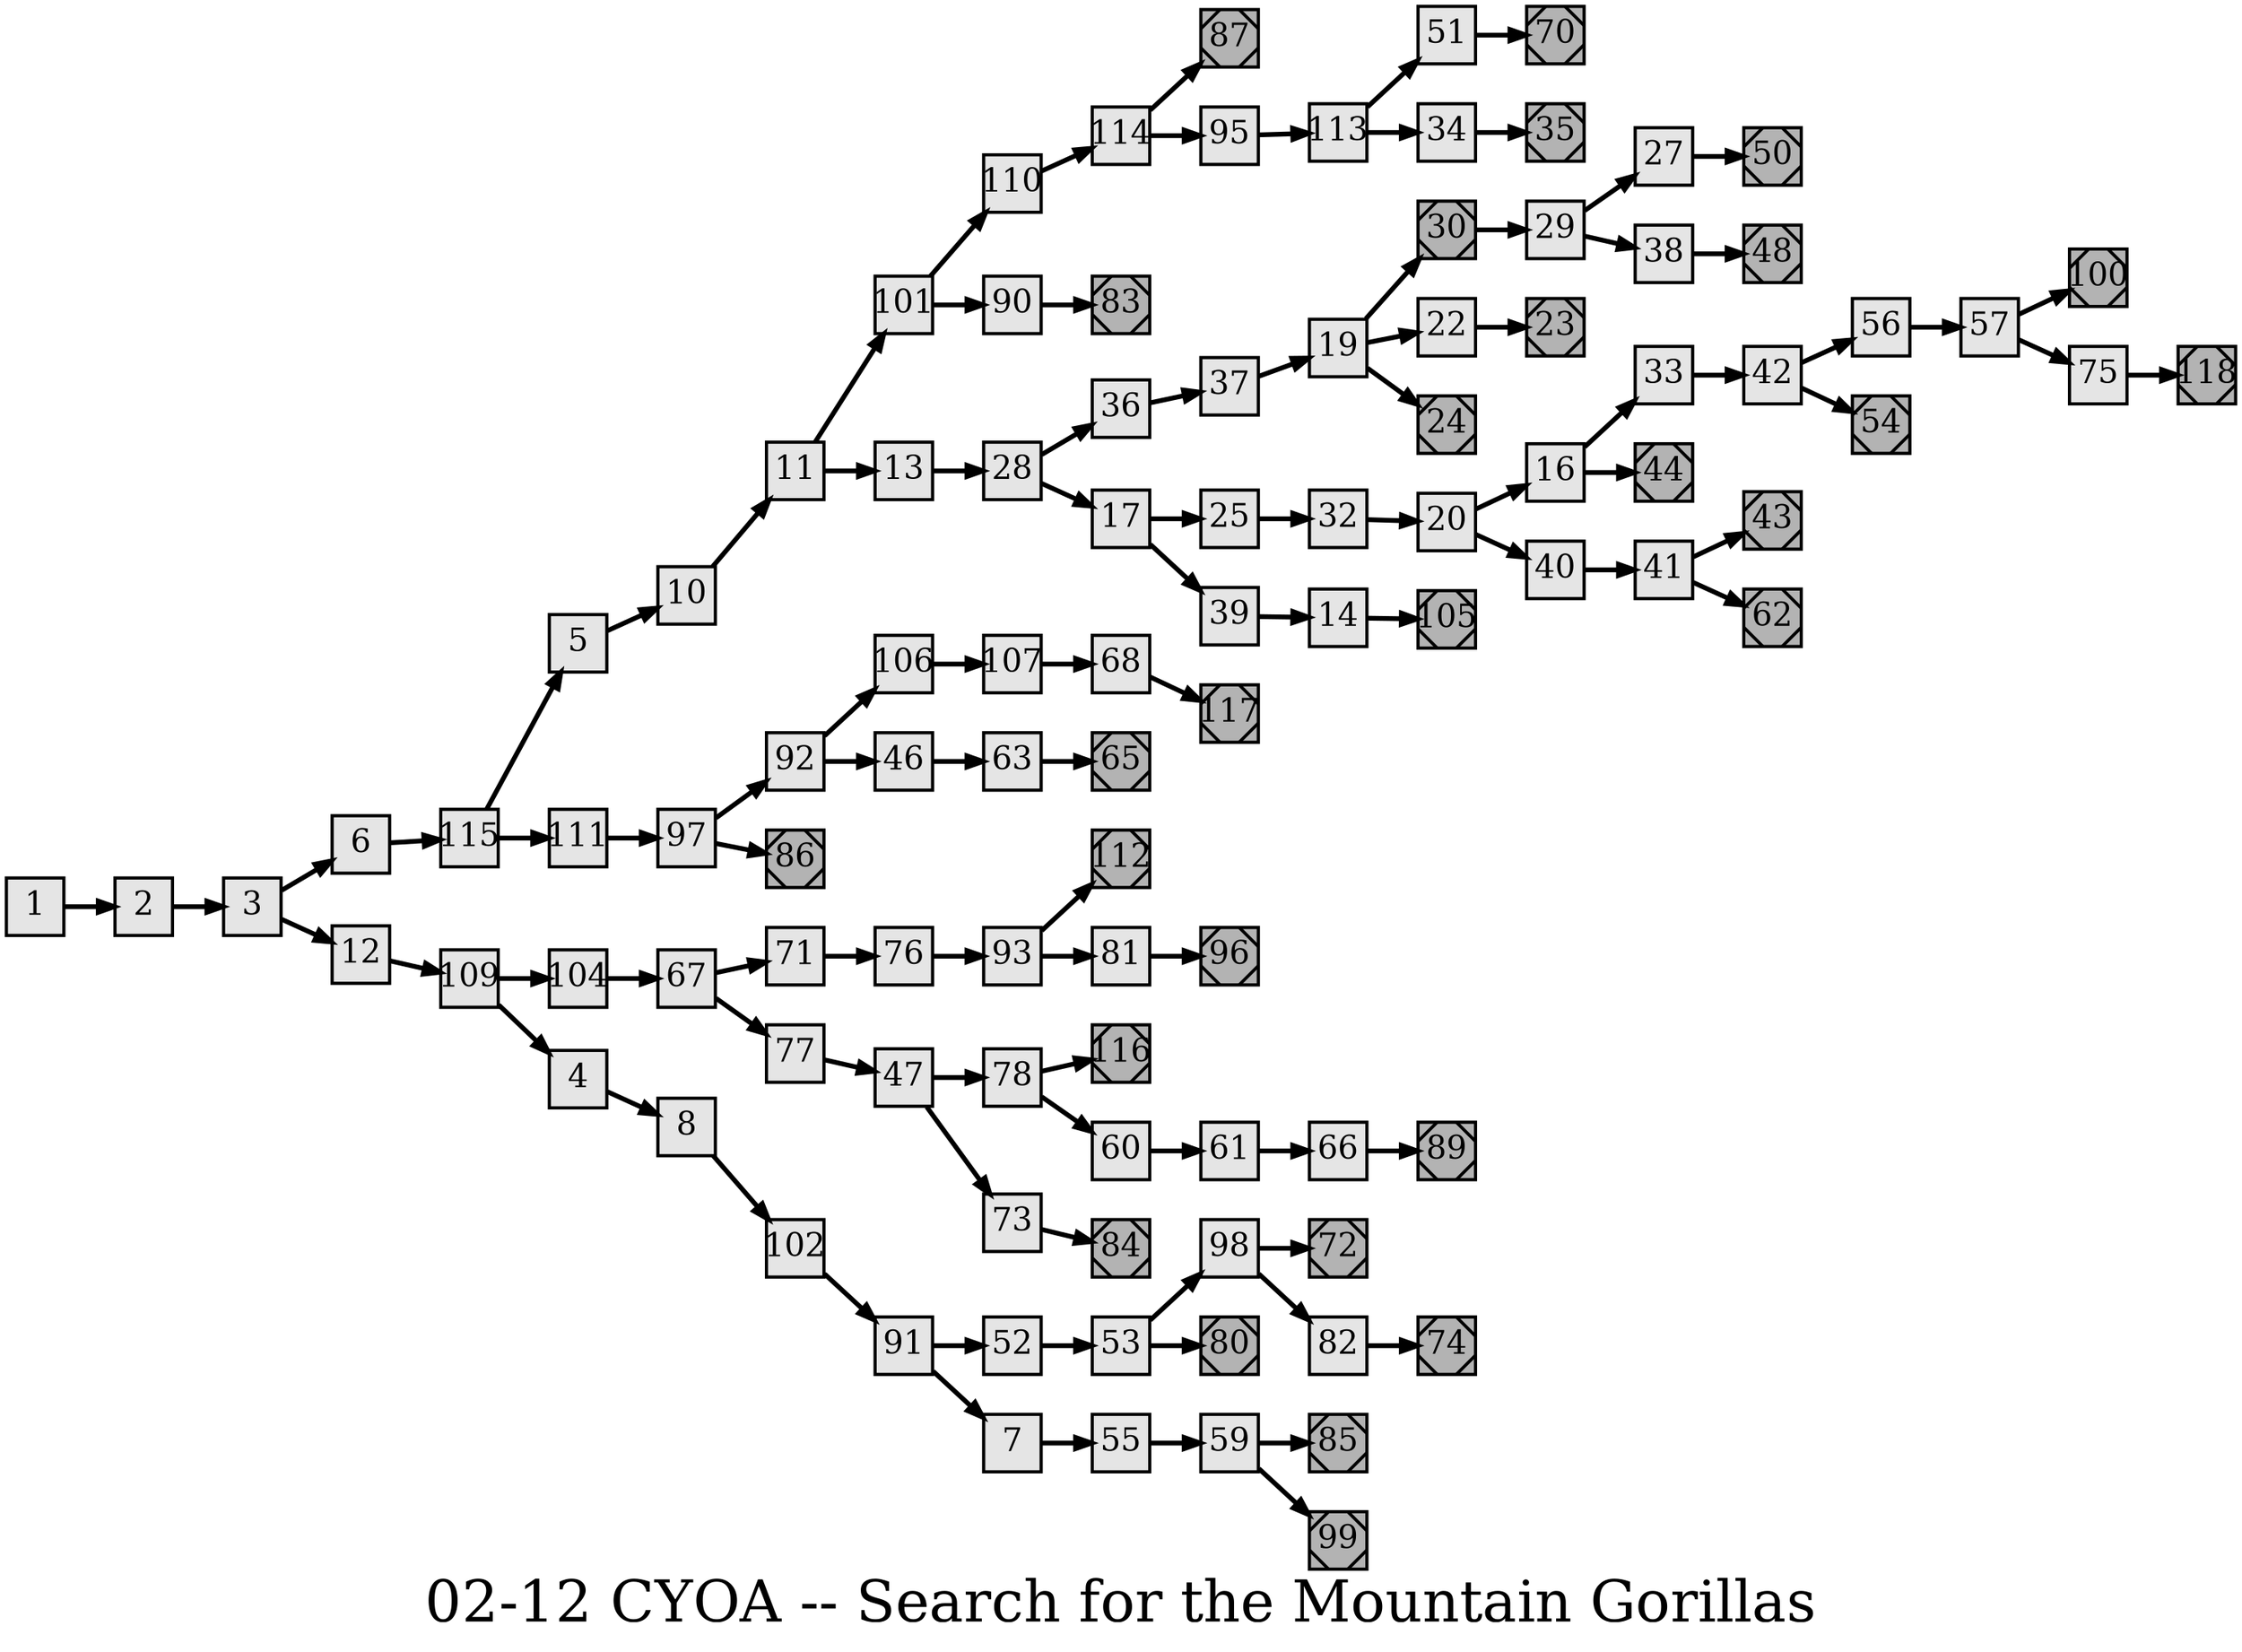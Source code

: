 digraph g{
  graph [ label="02-12 CYOA -- Search for the Mountain Gorillas" rankdir=LR, ordering=out, fontsize=36, nodesep="0.35", ranksep="0.45"];
  node  [shape=rect, penwidth=2, fontsize=20, style=filled, fillcolor=grey90, margin="0,0", labelfloat=true, regular=true, fixedsize=true];
  edge  [labelfloat=true, penwidth=3, fontsize=12];
  // ---;
  // group  : Katz;
  // id     : 02-12;
  // gbid   : 529;
  // series : CYOA;
  // title  : Search for the Mountain Gorillas;
  // author : Jim Wallace;
  // credit:;
  // - name : Cindy Lam;
  // role : encoder;
  // date : 2018-03-16;
  // render:;
  // - name   : small;
  // styles : gvStyles.txt;
  // engine : dot;
  // comment: >;
  
  // ---;
  
  // From | To | Label;
  
  1 -> 2;
  2 -> 3;
  3 -> 6;
  3 -> 12;
  4 -> 8;
  5 -> 10;
  6 -> 115;
  7 -> 55;
  8 -> 102;
  10 -> 11;
  11 -> 101;
  11 -> 13;
  12 -> 109;
  13 -> 28;
  14 -> 105;
  16 -> 33;
  16 -> 44;
  17 -> 25;
  17 -> 39;
  19 -> 30;
  19 -> 22;
  19 -> 24;
  20 -> 16;
  20 -> 40;
  22 -> 23;
  23	[ xlabel="E", shape=Msquare, fontsize=20, fillcolor=grey70, xlabel="" ];
  24	[ xlabel="E", shape=Msquare, fontsize=20, fillcolor=grey70, xlabel="" ];
  25 -> 32;
  27 -> 50;
  28 -> 36;
  28 -> 17;
  29 -> 27;
  29 -> 38;
  30	[ xlabel="E", shape=Msquare, fontsize=20, fillcolor=grey70, xlabel="" ];
  32 -> 20;
  30 -> 29;
  33 -> 42;
  34 -> 35;
  35	[ xlabel="E", shape=Msquare, fontsize=20, fillcolor=grey70, xlabel="" ];
  36 -> 37;
  37 -> 19;
  38 -> 48;
  39 -> 14;
  40 -> 41;
  41 -> 43;
  41 -> 62;
  42 -> 56;
  42 -> 54;
  43	[ xlabel="E", shape=Msquare, fontsize=20, fillcolor=grey70, xlabel="" ];
  44	[ xlabel="E", shape=Msquare, fontsize=20, fillcolor=grey70, xlabel="" ];
  46 -> 63;
  47 -> 78;
  47 -> 73;
  48	[ xlabel="E", shape=Msquare, fontsize=20, fillcolor=grey70, xlabel="" ];
  50	[ xlabel="E", shape=Msquare, fontsize=20, fillcolor=grey70, xlabel="" ];
  51 -> 70;
  52 -> 53;
  53 -> 98;
  53 -> 80;
  54	[ xlabel="E", shape=Msquare, fontsize=20, fillcolor=grey70, xlabel="" ];
  55 -> 59;
  56 -> 57;
  57 -> 100;
  57 -> 75;
  59 -> 85;
  59 -> 99;
  60 -> 61;
  61 -> 66;
  62	[ xlabel="E", shape=Msquare, fontsize=20, fillcolor=grey70, xlabel="" ];
  63 -> 65;
  65	[ xlabel="E", shape=Msquare, fontsize=20, fillcolor=grey70, xlabel="" ];
  66 -> 89;
  67 -> 71;
  67 -> 77;
  68 -> 117;
  70	[ xlabel="E", shape=Msquare, fontsize=20, fillcolor=grey70, xlabel="" ];
  71 -> 76;
  72	[ xlabel="E", shape=Msquare, fontsize=20, fillcolor=grey70, xlabel="" ];
  73 -> 84;
  74	[ xlabel="E", shape=Msquare, fontsize=20, fillcolor=grey70, xlabel="" ];
  75 -> 118;
  76 -> 93;
  77 -> 47;
  78 -> 116;
  78 -> 60;
  80	[ xlabel="E", shape=Msquare, fontsize=20, fillcolor=grey70, xlabel="" ];
  81 -> 96;
  82 -> 74;
  83	[ xlabel="E", shape=Msquare, fontsize=20, fillcolor=grey70, xlabel="" ];
  84	[ xlabel="E", shape=Msquare, fontsize=20, fillcolor=grey70, xlabel="" ];
  85	[ xlabel="E", shape=Msquare, fontsize=20, fillcolor=grey70, xlabel="" ];
  86	[ xlabel="E", shape=Msquare, fontsize=20, fillcolor=grey70, xlabel="" ];
  87	[ xlabel="E", shape=Msquare, fontsize=20, fillcolor=grey70, xlabel="" ];
  89	[ xlabel="E", shape=Msquare, fontsize=20, fillcolor=grey70, xlabel="" ];
  90 -> 83;
  91 -> 52;
  91 -> 7;
  92 -> 106;
  92 -> 46;
  93 -> 112;
  93 -> 81;
  95 -> 113;
  96	[ xlabel="E", shape=Msquare, fontsize=20, fillcolor=grey70, xlabel="" ];
  97 -> 92;
  97 -> 86;
  98 -> 72;
  98 -> 82;
  99	[ xlabel="E", shape=Msquare, fontsize=20, fillcolor=grey70, xlabel="" ];
  100	[ xlabel="E", shape=Msquare, fontsize=20, fillcolor=grey70, xlabel="" ];
  101 -> 110;
  101 -> 90;
  102 -> 91;
  104 -> 67;
  105	[ xlabel="E", shape=Msquare, fontsize=20, fillcolor=grey70, xlabel="" ];
  106 -> 107;
  107 -> 68;
  109 -> 104;
  109 -> 4;
  110 -> 114;
  111 -> 97;
  112	[ xlabel="E", shape=Msquare, fontsize=20, fillcolor=grey70, xlabel="" ];
  113 -> 51;
  113 -> 34;
  114 -> 87;
  114 -> 95;
  115 -> 5;
  115 -> 111;
  116	[ xlabel="E", shape=Msquare, fontsize=20, fillcolor=grey70, xlabel="" ];
  117	[ xlabel="E", shape=Msquare, fontsize=20, fillcolor=grey70, xlabel="" ];
  118	[ xlabel="E", shape=Msquare, fontsize=20, fillcolor=grey70, xlabel="" ];

  // Illustrations;
  
  8	[ xlabel="ILL", image="illustration-full.png", xlabel="" ];
  14	[ xlabel="ILL", image="illustration-full.png", xlabel="" ];
  19	[ xlabel="ILL", image="illustration-full.png", xlabel="" ];
  20	[ xlabel="ILL", image="illustration-full.png", xlabel="" ];
  27	[ xlabel="ILL", image="illustration-full.png", xlabel="" ];
  30	[ xlabel="ILL", image="illustration-full.png", xlabel="" ];
  78	[ xlabel="ILL", image="illustration-full.png", xlabel="" ];
  89	[ xlabel="ILL", image="illustration-full.png", xlabel="" ];
  95	[ xlabel="ILL", image="illustration-full.png", xlabel="" ];
  102	[ xlabel="ILL", image="illustration-full.png", xlabel="" ];
  109	[ xlabel="ILL", image="illustration-full.png", xlabel="" ];
  
}

